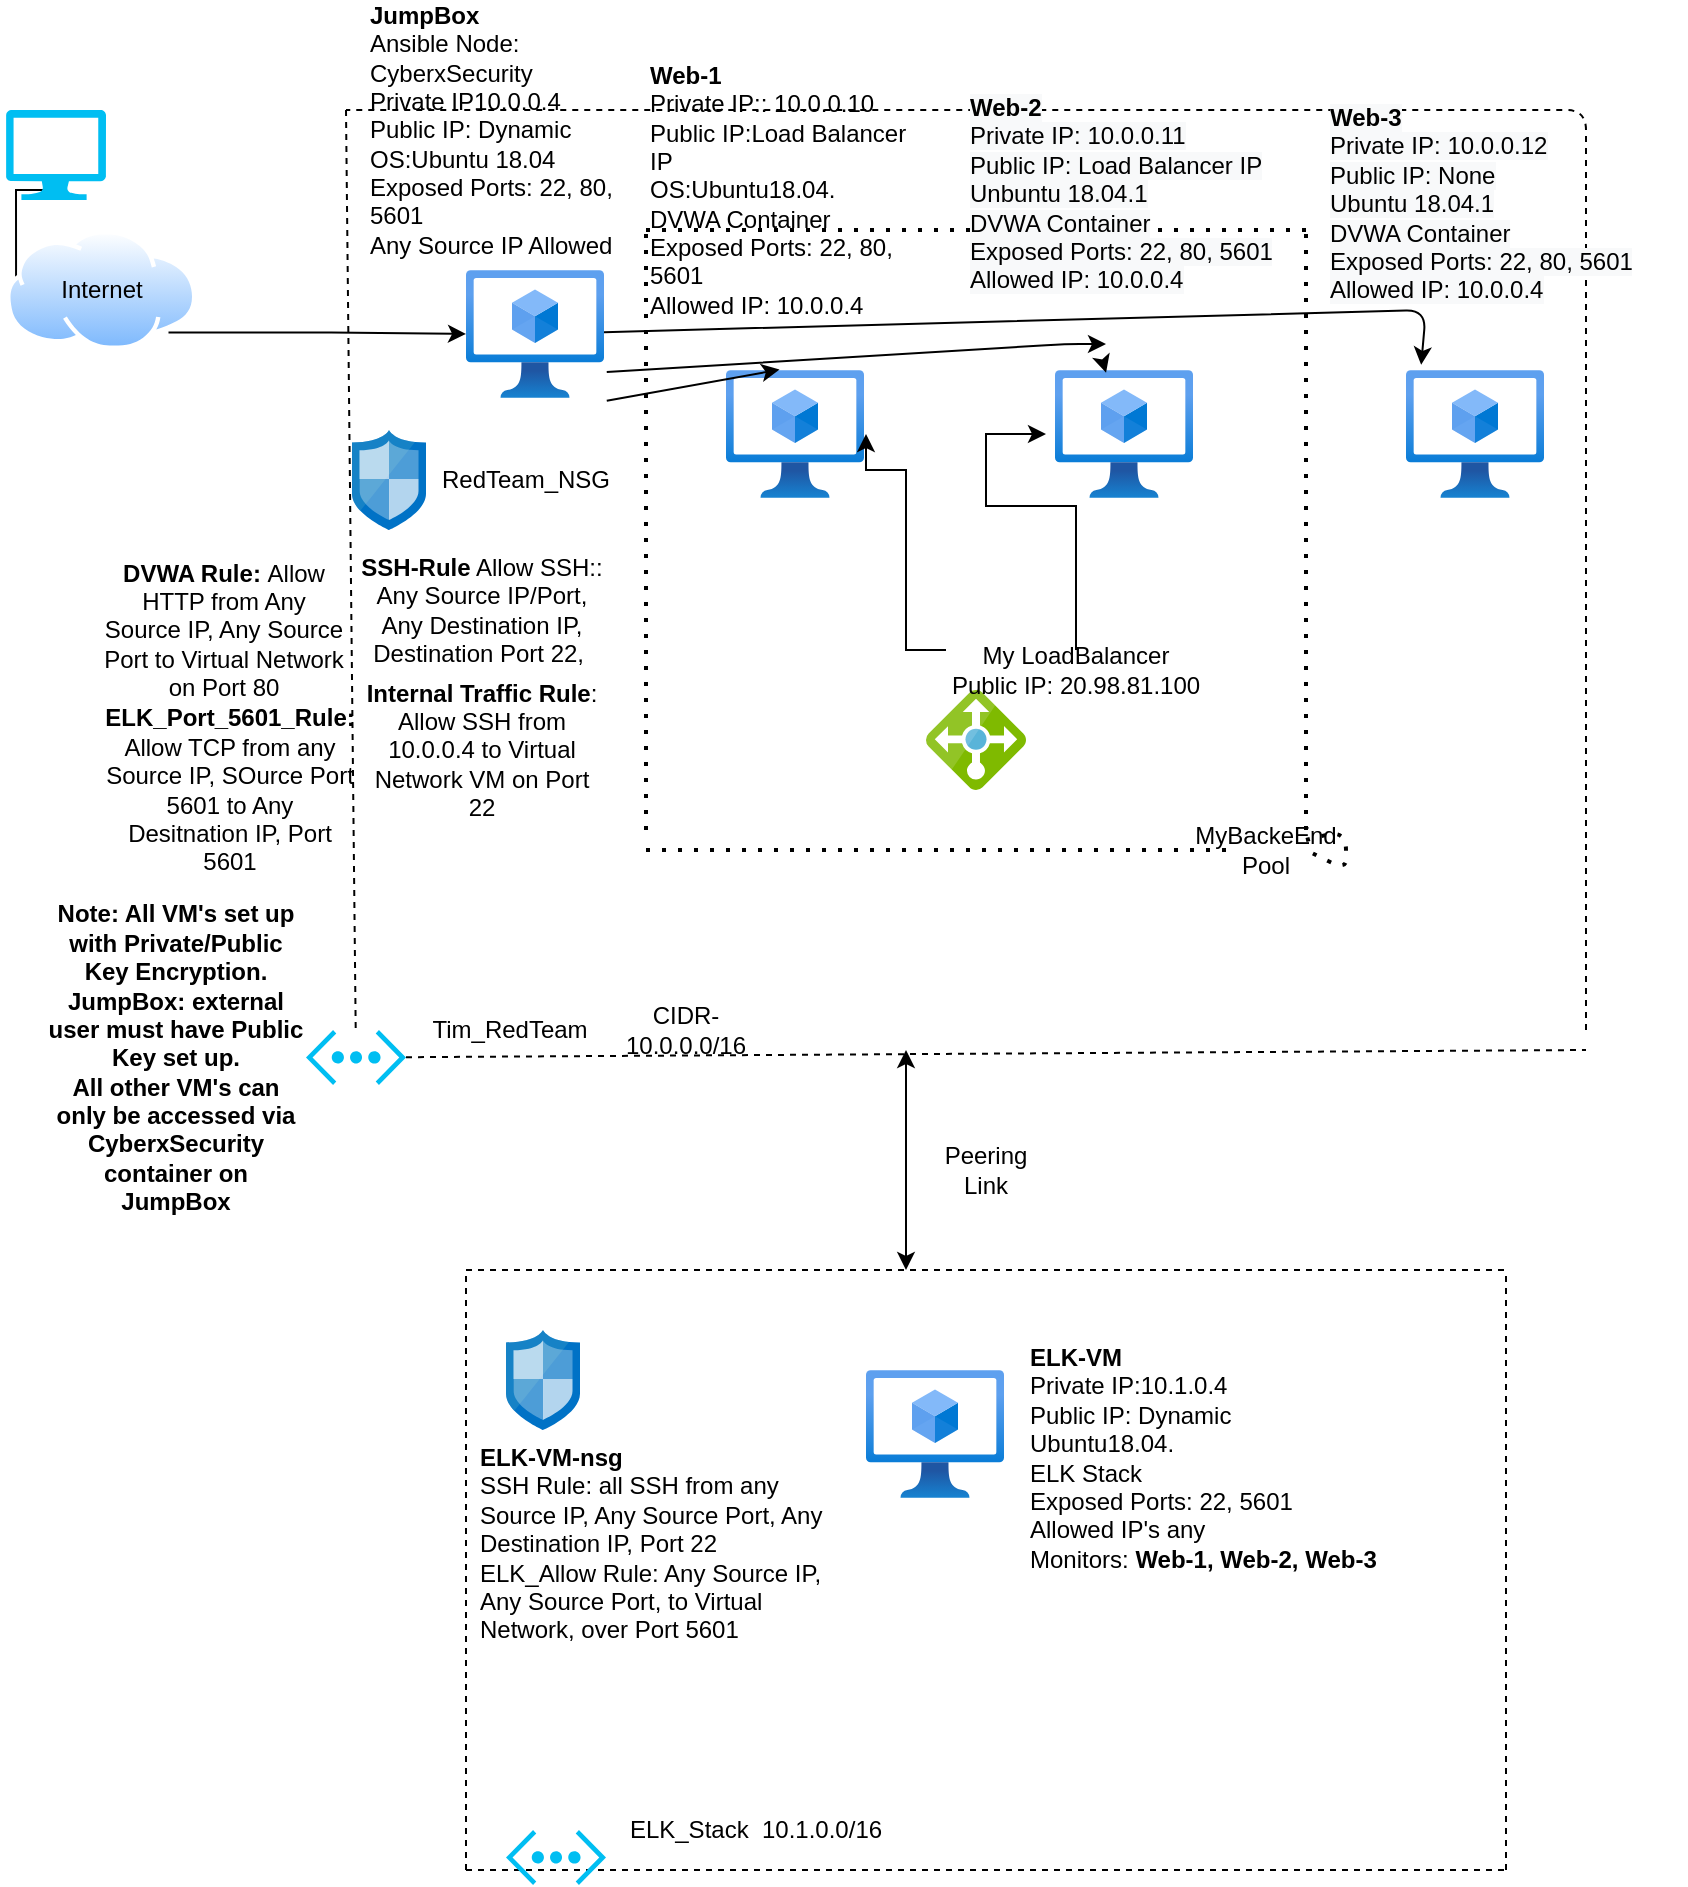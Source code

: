 <mxfile version="14.6.13" type="device"><diagram id="ABslnEla_rVPTK9Fve5z" name="Page-1"><mxGraphModel dx="1024" dy="1692" grid="1" gridSize="10" guides="1" tooltips="1" connect="1" arrows="1" fold="1" page="1" pageScale="1" pageWidth="850" pageHeight="1100" math="0" shadow="0"><root><mxCell id="0"/><mxCell id="1" parent="0"/><mxCell id="-Pu34jfXkdKHlx2rEHyX-1" value="" style="aspect=fixed;html=1;points=[];align=center;image;fontSize=12;image=img/lib/mscae/Load_Balancer_feature.svg;" parent="1" vertex="1"><mxGeometry x="470" y="330" width="50" height="50" as="geometry"/></mxCell><mxCell id="-Pu34jfXkdKHlx2rEHyX-3" value="" style="aspect=fixed;html=1;points=[];align=center;image;fontSize=12;image=img/lib/azure2/compute/Virtual_Machines_Classic.svg;" parent="1" vertex="1"><mxGeometry x="370" y="170" width="69" height="64" as="geometry"/></mxCell><mxCell id="-Pu34jfXkdKHlx2rEHyX-4" value="" style="aspect=fixed;html=1;points=[];align=center;image;fontSize=12;image=img/lib/azure2/compute/Virtual_Machines_Classic.svg;" parent="1" vertex="1"><mxGeometry x="240" y="120" width="69" height="64" as="geometry"/></mxCell><mxCell id="-Pu34jfXkdKHlx2rEHyX-5" value="" style="aspect=fixed;html=1;points=[];align=center;image;fontSize=12;image=img/lib/azure2/compute/Virtual_Machines_Classic.svg;" parent="1" vertex="1"><mxGeometry x="710" y="170" width="69" height="64" as="geometry"/></mxCell><mxCell id="-Pu34jfXkdKHlx2rEHyX-9" style="edgeStyle=orthogonalEdgeStyle;rounded=0;orthogonalLoop=1;jettySize=auto;html=1;exitX=0;exitY=0.75;exitDx=0;exitDy=0;entryX=0.5;entryY=1;entryDx=0;entryDy=0;entryPerimeter=0;" parent="1" source="-Pu34jfXkdKHlx2rEHyX-6" target="-Pu34jfXkdKHlx2rEHyX-7" edge="1"><mxGeometry relative="1" as="geometry"/></mxCell><mxCell id="-Pu34jfXkdKHlx2rEHyX-32" style="edgeStyle=orthogonalEdgeStyle;rounded=0;orthogonalLoop=1;jettySize=auto;html=1;exitX=1;exitY=1;exitDx=0;exitDy=0;" parent="1" source="-Pu34jfXkdKHlx2rEHyX-6" target="-Pu34jfXkdKHlx2rEHyX-4" edge="1"><mxGeometry relative="1" as="geometry"/></mxCell><mxCell id="-Pu34jfXkdKHlx2rEHyX-6" value="" style="aspect=fixed;perimeter=ellipsePerimeter;html=1;align=center;shadow=0;dashed=0;spacingTop=3;image;image=img/lib/active_directory/internet_cloud.svg;" parent="1" vertex="1"><mxGeometry x="10" y="100" width="95.24" height="60" as="geometry"/></mxCell><mxCell id="-Pu34jfXkdKHlx2rEHyX-7" value="" style="verticalLabelPosition=bottom;html=1;verticalAlign=top;align=center;strokeColor=none;fillColor=#00BEF2;shape=mxgraph.azure.computer;pointerEvents=1;" parent="1" vertex="1"><mxGeometry x="10" y="40" width="50" height="45" as="geometry"/></mxCell><mxCell id="-Pu34jfXkdKHlx2rEHyX-8" value="" style="aspect=fixed;html=1;points=[];align=center;image;fontSize=12;image=img/lib/azure2/compute/Virtual_Machines_Classic.svg;" parent="1" vertex="1"><mxGeometry x="534.5" y="170" width="69" height="64" as="geometry"/></mxCell><mxCell id="-Pu34jfXkdKHlx2rEHyX-12" value="" style="endArrow=none;dashed=1;html=1;startArrow=none;" parent="1" source="-Pu34jfXkdKHlx2rEHyX-15" edge="1"><mxGeometry width="50" height="50" relative="1" as="geometry"><mxPoint x="250" y="320" as="sourcePoint"/><mxPoint x="800" y="510" as="targetPoint"/></mxGeometry></mxCell><mxCell id="-Pu34jfXkdKHlx2rEHyX-15" value="" style="verticalLabelPosition=bottom;html=1;verticalAlign=top;align=center;strokeColor=none;fillColor=#00BEF2;shape=mxgraph.azure.virtual_network;pointerEvents=1;" parent="1" vertex="1"><mxGeometry x="160" y="500" width="50" height="27.5" as="geometry"/></mxCell><mxCell id="-Pu34jfXkdKHlx2rEHyX-16" value="" style="endArrow=none;dashed=1;html=1;" parent="1" target="-Pu34jfXkdKHlx2rEHyX-15" edge="1"><mxGeometry width="50" height="50" relative="1" as="geometry"><mxPoint x="180" y="40" as="sourcePoint"/><mxPoint x="800" y="320" as="targetPoint"/></mxGeometry></mxCell><mxCell id="-Pu34jfXkdKHlx2rEHyX-17" value="Tim_RedTeam" style="text;html=1;strokeColor=none;fillColor=none;align=center;verticalAlign=middle;whiteSpace=wrap;rounded=0;" parent="1" vertex="1"><mxGeometry x="226.5" y="490" width="70" height="20" as="geometry"/></mxCell><mxCell id="-Pu34jfXkdKHlx2rEHyX-28" style="edgeStyle=orthogonalEdgeStyle;rounded=0;orthogonalLoop=1;jettySize=auto;html=1;exitX=0.5;exitY=0;exitDx=0;exitDy=0;" parent="1" source="-Pu34jfXkdKHlx2rEHyX-21" edge="1"><mxGeometry relative="1" as="geometry"><mxPoint x="530" y="202" as="targetPoint"/><Array as="points"><mxPoint x="500" y="238"/></Array></mxGeometry></mxCell><mxCell id="-Pu34jfXkdKHlx2rEHyX-30" style="edgeStyle=orthogonalEdgeStyle;rounded=0;orthogonalLoop=1;jettySize=auto;html=1;exitX=0;exitY=0;exitDx=0;exitDy=0;" parent="1" source="-Pu34jfXkdKHlx2rEHyX-21" edge="1"><mxGeometry relative="1" as="geometry"><mxPoint x="440" y="202" as="targetPoint"/><Array as="points"><mxPoint x="460" y="310"/><mxPoint x="460" y="220"/><mxPoint x="440" y="220"/></Array></mxGeometry></mxCell><mxCell id="-Pu34jfXkdKHlx2rEHyX-21" value="My LoadBalancer&lt;br&gt;Public IP: 20.98.81.100" style="text;html=1;strokeColor=none;fillColor=none;align=center;verticalAlign=middle;whiteSpace=wrap;rounded=0;" parent="1" vertex="1"><mxGeometry x="480" y="310" width="130" height="20" as="geometry"/></mxCell><mxCell id="-Pu34jfXkdKHlx2rEHyX-24" value="RedTeam_NSG" style="text;html=1;strokeColor=none;fillColor=none;align=center;verticalAlign=middle;whiteSpace=wrap;rounded=0;" parent="1" vertex="1"><mxGeometry x="250" y="215" width="40" height="20" as="geometry"/></mxCell><mxCell id="-Pu34jfXkdKHlx2rEHyX-2" value="" style="aspect=fixed;html=1;points=[];align=center;image;fontSize=12;image=img/lib/mscae/Network_Security_Groups_Classic.svg;" parent="1" vertex="1"><mxGeometry x="183" y="200" width="37" height="50" as="geometry"/></mxCell><mxCell id="-Pu34jfXkdKHlx2rEHyX-31" value="Internet" style="text;html=1;strokeColor=none;fillColor=none;align=center;verticalAlign=middle;whiteSpace=wrap;rounded=0;" parent="1" vertex="1"><mxGeometry x="37.62" y="120" width="40" height="20" as="geometry"/></mxCell><mxCell id="-Pu34jfXkdKHlx2rEHyX-37" value="" style="endArrow=none;dashed=1;html=1;" parent="1" edge="1"><mxGeometry width="50" height="50" relative="1" as="geometry"><mxPoint x="800" y="500" as="sourcePoint"/><mxPoint x="180" y="40" as="targetPoint"/><Array as="points"><mxPoint x="800" y="40"/></Array></mxGeometry></mxCell><mxCell id="-Pu34jfXkdKHlx2rEHyX-38" value="" style="endArrow=none;dashed=1;html=1;dashPattern=1 3;strokeWidth=2;" parent="1" edge="1"><mxGeometry width="50" height="50" relative="1" as="geometry"><mxPoint x="330" y="400" as="sourcePoint"/><mxPoint x="330" y="100" as="targetPoint"/></mxGeometry></mxCell><mxCell id="-Pu34jfXkdKHlx2rEHyX-39" value="" style="endArrow=none;dashed=1;html=1;dashPattern=1 3;strokeWidth=2;" parent="1" edge="1"><mxGeometry width="50" height="50" relative="1" as="geometry"><mxPoint x="330" y="100" as="sourcePoint"/><mxPoint x="660" y="100" as="targetPoint"/></mxGeometry></mxCell><mxCell id="-Pu34jfXkdKHlx2rEHyX-40" value="" style="endArrow=none;dashed=1;html=1;dashPattern=1 3;strokeWidth=2;startArrow=none;entryX=1;entryY=0.5;entryDx=0;entryDy=0;" parent="1" source="-Pu34jfXkdKHlx2rEHyX-42" target="-Pu34jfXkdKHlx2rEHyX-42" edge="1"><mxGeometry width="50" height="50" relative="1" as="geometry"><mxPoint x="420" y="410" as="sourcePoint"/><mxPoint x="720" y="410" as="targetPoint"/></mxGeometry></mxCell><mxCell id="-Pu34jfXkdKHlx2rEHyX-41" value="" style="endArrow=none;dashed=1;html=1;dashPattern=1 3;strokeWidth=2;exitX=1;exitY=0;exitDx=0;exitDy=0;" parent="1" source="-Pu34jfXkdKHlx2rEHyX-42" edge="1"><mxGeometry width="50" height="50" relative="1" as="geometry"><mxPoint x="720" y="410" as="sourcePoint"/><mxPoint x="660" y="100" as="targetPoint"/></mxGeometry></mxCell><mxCell id="-Pu34jfXkdKHlx2rEHyX-42" value="MyBackeEnd Pool" style="text;html=1;strokeColor=none;fillColor=none;align=center;verticalAlign=middle;whiteSpace=wrap;rounded=0;" parent="1" vertex="1"><mxGeometry x="620" y="400" width="40" height="20" as="geometry"/></mxCell><mxCell id="-Pu34jfXkdKHlx2rEHyX-43" value="" style="endArrow=none;dashed=1;html=1;dashPattern=1 3;strokeWidth=2;" parent="1" target="-Pu34jfXkdKHlx2rEHyX-42" edge="1"><mxGeometry width="50" height="50" relative="1" as="geometry"><mxPoint x="330" y="410" as="sourcePoint"/><mxPoint x="720" y="410" as="targetPoint"/></mxGeometry></mxCell><mxCell id="-Pu34jfXkdKHlx2rEHyX-50" value="CIDR-10.0.0.0/16" style="text;html=1;strokeColor=none;fillColor=none;align=center;verticalAlign=middle;whiteSpace=wrap;rounded=0;" parent="1" vertex="1"><mxGeometry x="330" y="490" width="40" height="20" as="geometry"/></mxCell><mxCell id="oweNWRYWOjEYrx567K3q-1" value="" style="endArrow=classic;html=1;exitX=1.02;exitY=1.022;exitDx=0;exitDy=0;exitPerimeter=0;entryX=0.388;entryY=-0.003;entryDx=0;entryDy=0;entryPerimeter=0;" edge="1" parent="1" source="-Pu34jfXkdKHlx2rEHyX-4" target="-Pu34jfXkdKHlx2rEHyX-3"><mxGeometry width="50" height="50" relative="1" as="geometry"><mxPoint x="400" y="260" as="sourcePoint"/><mxPoint x="390" y="160" as="targetPoint"/><Array as="points"/></mxGeometry></mxCell><mxCell id="oweNWRYWOjEYrx567K3q-3" value="" style="endArrow=classic;html=1;exitX=1.02;exitY=0.797;exitDx=0;exitDy=0;exitPerimeter=0;" edge="1" parent="1" source="-Pu34jfXkdKHlx2rEHyX-4"><mxGeometry width="50" height="50" relative="1" as="geometry"><mxPoint x="310" y="130" as="sourcePoint"/><mxPoint x="560" y="157" as="targetPoint"/><Array as="points"><mxPoint x="540" y="157"/></Array></mxGeometry></mxCell><mxCell id="oweNWRYWOjEYrx567K3q-4" style="edgeStyle=none;rounded=0;orthogonalLoop=1;jettySize=auto;html=1;entryX=0.37;entryY=0.022;entryDx=0;entryDy=0;entryPerimeter=0;" edge="1" parent="1" source="-Pu34jfXkdKHlx2rEHyX-8" target="-Pu34jfXkdKHlx2rEHyX-8"><mxGeometry relative="1" as="geometry"/></mxCell><mxCell id="oweNWRYWOjEYrx567K3q-5" value="" style="endArrow=classic;html=1;entryX=0.11;entryY=-0.041;entryDx=0;entryDy=0;entryPerimeter=0;" edge="1" parent="1" source="-Pu34jfXkdKHlx2rEHyX-4" target="-Pu34jfXkdKHlx2rEHyX-5"><mxGeometry width="50" height="50" relative="1" as="geometry"><mxPoint x="400" y="260" as="sourcePoint"/><mxPoint x="450" y="210" as="targetPoint"/><Array as="points"><mxPoint x="720" y="140"/></Array></mxGeometry></mxCell><mxCell id="oweNWRYWOjEYrx567K3q-8" value="&lt;b&gt;SSH-Rule&lt;/b&gt; Allow SSH:: Any Source IP/Port, Any Destination IP, Destination Port 22,&amp;nbsp;" style="text;html=1;strokeColor=none;fillColor=none;align=center;verticalAlign=middle;whiteSpace=wrap;rounded=0;" vertex="1" parent="1"><mxGeometry x="185.5" y="280" width="123.5" height="20" as="geometry"/></mxCell><mxCell id="oweNWRYWOjEYrx567K3q-10" value="&lt;b&gt;Internal Traffic Rule&lt;/b&gt;: Allow SSH from 10.0.0.4 to Virtual Network VM on Port 22" style="text;html=1;strokeColor=none;fillColor=none;align=center;verticalAlign=middle;whiteSpace=wrap;rounded=0;" vertex="1" parent="1"><mxGeometry x="185.5" y="350" width="123.5" height="20" as="geometry"/></mxCell><mxCell id="oweNWRYWOjEYrx567K3q-13" value="&lt;b&gt;DVWA Rule:&lt;/b&gt;&amp;nbsp;Allow HTTP from Any Source IP, Any Source Port to Virtual Network on Port 80" style="text;html=1;strokeColor=none;fillColor=none;align=center;verticalAlign=middle;whiteSpace=wrap;rounded=0;" vertex="1" parent="1"><mxGeometry x="56.5" y="290" width="123.5" height="20" as="geometry"/></mxCell><mxCell id="oweNWRYWOjEYrx567K3q-14" value="&lt;b&gt;ELK_Port_5601_Rule:&lt;br&gt;&lt;/b&gt;Allow TCP from any Source IP, SOurce Port 5601 to Any Desitnation IP, Port 5601" style="text;html=1;strokeColor=none;fillColor=none;align=center;verticalAlign=middle;whiteSpace=wrap;rounded=0;" vertex="1" parent="1"><mxGeometry x="59.5" y="370" width="123.5" height="20" as="geometry"/></mxCell><mxCell id="oweNWRYWOjEYrx567K3q-15" value="&lt;b&gt;JumpBox&lt;/b&gt;&lt;br&gt;Ansible Node: CyberxSecurity&lt;br&gt;Private IP10.0.0.4&lt;br&gt;Public IP: Dynamic&lt;br&gt;OS:Ubuntu 18.04&lt;br&gt;Exposed Ports: 22, 80, 5601&lt;br&gt;Any Source IP Allowed" style="text;html=1;strokeColor=none;fillColor=none;align=left;verticalAlign=middle;whiteSpace=wrap;rounded=0;" vertex="1" parent="1"><mxGeometry x="190" y="40" width="123.5" height="20" as="geometry"/></mxCell><mxCell id="oweNWRYWOjEYrx567K3q-16" value="&lt;b&gt;Web-1&lt;/b&gt;&lt;br&gt;Private IP:: 10.0.0.10&lt;br&gt;Public IP:Load Balancer IP&amp;nbsp;&lt;br&gt;OS:Ubuntu18.04.&lt;br&gt;DVWA Container&lt;br&gt;Exposed Ports: 22, 80, 5601&lt;br&gt;Allowed IP: 10.0.0.4" style="text;html=1;strokeColor=none;fillColor=none;align=left;verticalAlign=middle;whiteSpace=wrap;rounded=0;" vertex="1" parent="1"><mxGeometry x="330" y="60" width="140" height="40" as="geometry"/></mxCell><mxCell id="oweNWRYWOjEYrx567K3q-17" value="&lt;span style=&quot;color: rgb(0 , 0 , 0) ; font-family: &amp;#34;helvetica&amp;#34; ; font-size: 12px ; font-style: normal ; letter-spacing: normal ; text-align: center ; text-indent: 0px ; text-transform: none ; word-spacing: 0px ; background-color: rgb(248 , 249 , 250) ; display: inline ; float: none&quot;&gt;&lt;b&gt;Web-2&lt;/b&gt;&lt;/span&gt;&lt;br style=&quot;color: rgb(0 , 0 , 0) ; font-family: &amp;#34;helvetica&amp;#34; ; font-size: 12px ; font-style: normal ; font-weight: 400 ; letter-spacing: normal ; text-align: center ; text-indent: 0px ; text-transform: none ; word-spacing: 0px ; background-color: rgb(248 , 249 , 250)&quot;&gt;&lt;span style=&quot;color: rgb(0 , 0 , 0) ; font-family: &amp;#34;helvetica&amp;#34; ; font-size: 12px ; font-style: normal ; font-weight: 400 ; letter-spacing: normal ; text-align: center ; text-indent: 0px ; text-transform: none ; word-spacing: 0px ; background-color: rgb(248 , 249 , 250) ; display: inline ; float: none&quot;&gt;Private IP: 10.0.0.11&lt;/span&gt;&lt;br style=&quot;color: rgb(0 , 0 , 0) ; font-family: &amp;#34;helvetica&amp;#34; ; font-size: 12px ; font-style: normal ; font-weight: 400 ; letter-spacing: normal ; text-align: center ; text-indent: 0px ; text-transform: none ; word-spacing: 0px ; background-color: rgb(248 , 249 , 250)&quot;&gt;&lt;span style=&quot;color: rgb(0 , 0 , 0) ; font-family: &amp;#34;helvetica&amp;#34; ; font-size: 12px ; font-style: normal ; font-weight: 400 ; letter-spacing: normal ; text-align: center ; text-indent: 0px ; text-transform: none ; word-spacing: 0px ; background-color: rgb(248 , 249 , 250) ; display: inline ; float: none&quot;&gt;Public IP: Load Balancer IP&lt;/span&gt;&lt;br style=&quot;color: rgb(0 , 0 , 0) ; font-family: &amp;#34;helvetica&amp;#34; ; font-size: 12px ; font-style: normal ; font-weight: 400 ; letter-spacing: normal ; text-align: center ; text-indent: 0px ; text-transform: none ; word-spacing: 0px ; background-color: rgb(248 , 249 , 250)&quot;&gt;&lt;span style=&quot;color: rgb(0 , 0 , 0) ; font-family: &amp;#34;helvetica&amp;#34; ; font-size: 12px ; font-style: normal ; font-weight: 400 ; letter-spacing: normal ; text-align: center ; text-indent: 0px ; text-transform: none ; word-spacing: 0px ; background-color: rgb(248 , 249 , 250) ; display: inline ; float: none&quot;&gt;Unbuntu 18.04.1&lt;/span&gt;&lt;br style=&quot;color: rgb(0 , 0 , 0) ; font-family: &amp;#34;helvetica&amp;#34; ; font-size: 12px ; font-style: normal ; font-weight: 400 ; letter-spacing: normal ; text-align: center ; text-indent: 0px ; text-transform: none ; word-spacing: 0px ; background-color: rgb(248 , 249 , 250)&quot;&gt;&lt;span style=&quot;color: rgb(0 , 0 , 0) ; font-family: &amp;#34;helvetica&amp;#34; ; font-size: 12px ; font-style: normal ; font-weight: 400 ; letter-spacing: normal ; text-align: center ; text-indent: 0px ; text-transform: none ; word-spacing: 0px ; background-color: rgb(248 , 249 , 250) ; display: inline ; float: none&quot;&gt;DVWA Container&lt;/span&gt;&lt;br style=&quot;color: rgb(0 , 0 , 0) ; font-family: &amp;#34;helvetica&amp;#34; ; font-size: 12px ; font-style: normal ; font-weight: 400 ; letter-spacing: normal ; text-align: center ; text-indent: 0px ; text-transform: none ; word-spacing: 0px ; background-color: rgb(248 , 249 , 250)&quot;&gt;&lt;span style=&quot;color: rgb(0 , 0 , 0) ; font-family: &amp;#34;helvetica&amp;#34; ; font-size: 12px ; font-style: normal ; font-weight: 400 ; letter-spacing: normal ; text-align: center ; text-indent: 0px ; text-transform: none ; word-spacing: 0px ; background-color: rgb(248 , 249 , 250) ; display: inline ; float: none&quot;&gt;Exposed Ports: 22, 80, 5601&lt;br&gt;Allowed IP: 10.0.0.4&lt;br&gt;&lt;/span&gt;" style="text;whiteSpace=wrap;html=1;" vertex="1" parent="1"><mxGeometry x="490" y="25" width="180" height="100" as="geometry"/></mxCell><mxCell id="oweNWRYWOjEYrx567K3q-18" value="&lt;span style=&quot;color: rgb(0 , 0 , 0) ; font-family: &amp;#34;helvetica&amp;#34; ; font-size: 12px ; font-style: normal ; letter-spacing: normal ; text-align: center ; text-indent: 0px ; text-transform: none ; word-spacing: 0px ; background-color: rgb(248 , 249 , 250) ; display: inline ; float: none&quot;&gt;&lt;b&gt;Web-3&lt;/b&gt;&lt;/span&gt;&lt;br style=&quot;color: rgb(0 , 0 , 0) ; font-family: &amp;#34;helvetica&amp;#34; ; font-size: 12px ; font-style: normal ; font-weight: 400 ; letter-spacing: normal ; text-align: center ; text-indent: 0px ; text-transform: none ; word-spacing: 0px ; background-color: rgb(248 , 249 , 250)&quot;&gt;&lt;span style=&quot;color: rgb(0 , 0 , 0) ; font-family: &amp;#34;helvetica&amp;#34; ; font-size: 12px ; font-style: normal ; font-weight: 400 ; letter-spacing: normal ; text-align: center ; text-indent: 0px ; text-transform: none ; word-spacing: 0px ; background-color: rgb(248 , 249 , 250) ; display: inline ; float: none&quot;&gt;Private IP: 10.0.0.12&lt;/span&gt;&lt;br style=&quot;color: rgb(0 , 0 , 0) ; font-family: &amp;#34;helvetica&amp;#34; ; font-size: 12px ; font-style: normal ; font-weight: 400 ; letter-spacing: normal ; text-align: center ; text-indent: 0px ; text-transform: none ; word-spacing: 0px ; background-color: rgb(248 , 249 , 250)&quot;&gt;&lt;span style=&quot;color: rgb(0 , 0 , 0) ; font-family: &amp;#34;helvetica&amp;#34; ; font-size: 12px ; font-style: normal ; font-weight: 400 ; letter-spacing: normal ; text-align: center ; text-indent: 0px ; text-transform: none ; word-spacing: 0px ; background-color: rgb(248 , 249 , 250) ; display: inline ; float: none&quot;&gt;Public IP: None&lt;/span&gt;&lt;br style=&quot;color: rgb(0 , 0 , 0) ; font-family: &amp;#34;helvetica&amp;#34; ; font-size: 12px ; font-style: normal ; font-weight: 400 ; letter-spacing: normal ; text-align: center ; text-indent: 0px ; text-transform: none ; word-spacing: 0px ; background-color: rgb(248 , 249 , 250)&quot;&gt;&lt;span style=&quot;color: rgb(0 , 0 , 0) ; font-family: &amp;#34;helvetica&amp;#34; ; font-size: 12px ; font-style: normal ; font-weight: 400 ; letter-spacing: normal ; text-align: center ; text-indent: 0px ; text-transform: none ; word-spacing: 0px ; background-color: rgb(248 , 249 , 250) ; display: inline ; float: none&quot;&gt;Ubuntu 18.04.1&lt;/span&gt;&lt;br style=&quot;color: rgb(0 , 0 , 0) ; font-family: &amp;#34;helvetica&amp;#34; ; font-size: 12px ; font-style: normal ; font-weight: 400 ; letter-spacing: normal ; text-align: center ; text-indent: 0px ; text-transform: none ; word-spacing: 0px ; background-color: rgb(248 , 249 , 250)&quot;&gt;&lt;span style=&quot;color: rgb(0 , 0 , 0) ; font-family: &amp;#34;helvetica&amp;#34; ; font-size: 12px ; font-style: normal ; font-weight: 400 ; letter-spacing: normal ; text-align: center ; text-indent: 0px ; text-transform: none ; word-spacing: 0px ; background-color: rgb(248 , 249 , 250) ; display: inline ; float: none&quot;&gt;DVWA Container&lt;/span&gt;&lt;br style=&quot;color: rgb(0 , 0 , 0) ; font-family: &amp;#34;helvetica&amp;#34; ; font-size: 12px ; font-style: normal ; font-weight: 400 ; letter-spacing: normal ; text-align: center ; text-indent: 0px ; text-transform: none ; word-spacing: 0px ; background-color: rgb(248 , 249 , 250)&quot;&gt;&lt;span style=&quot;color: rgb(0 , 0 , 0) ; font-family: &amp;#34;helvetica&amp;#34; ; font-size: 12px ; font-style: normal ; font-weight: 400 ; letter-spacing: normal ; text-align: center ; text-indent: 0px ; text-transform: none ; word-spacing: 0px ; background-color: rgb(248 , 249 , 250) ; display: inline ; float: none&quot;&gt;Exposed Ports: 22, 80, 5601&lt;br&gt;Allowed IP: 10.0.0.4&lt;br&gt;&lt;/span&gt;" style="text;whiteSpace=wrap;html=1;" vertex="1" parent="1"><mxGeometry x="670" y="30" width="180" height="100" as="geometry"/></mxCell><mxCell id="oweNWRYWOjEYrx567K3q-21" value="" style="endArrow=none;dashed=1;html=1;" edge="1" parent="1"><mxGeometry width="50" height="50" relative="1" as="geometry"><mxPoint x="240" y="920" as="sourcePoint"/><mxPoint x="240" y="620" as="targetPoint"/></mxGeometry></mxCell><mxCell id="oweNWRYWOjEYrx567K3q-22" value="" style="endArrow=none;dashed=1;html=1;" edge="1" parent="1"><mxGeometry width="50" height="50" relative="1" as="geometry"><mxPoint x="240" y="620" as="sourcePoint"/><mxPoint x="760" y="620" as="targetPoint"/></mxGeometry></mxCell><mxCell id="oweNWRYWOjEYrx567K3q-23" value="" style="endArrow=none;dashed=1;html=1;" edge="1" parent="1"><mxGeometry width="50" height="50" relative="1" as="geometry"><mxPoint x="240" y="920" as="sourcePoint"/><mxPoint x="760" y="920" as="targetPoint"/></mxGeometry></mxCell><mxCell id="oweNWRYWOjEYrx567K3q-24" value="" style="endArrow=none;dashed=1;html=1;" edge="1" parent="1"><mxGeometry width="50" height="50" relative="1" as="geometry"><mxPoint x="760" y="920" as="sourcePoint"/><mxPoint x="760" y="620" as="targetPoint"/></mxGeometry></mxCell><mxCell id="oweNWRYWOjEYrx567K3q-25" value="" style="aspect=fixed;html=1;points=[];align=center;image;fontSize=12;image=img/lib/mscae/Network_Security_Groups_Classic.svg;" vertex="1" parent="1"><mxGeometry x="260" y="650" width="37" height="50" as="geometry"/></mxCell><mxCell id="oweNWRYWOjEYrx567K3q-26" value="" style="aspect=fixed;html=1;points=[];align=center;image;fontSize=12;image=img/lib/azure2/compute/Virtual_Machines_Classic.svg;" vertex="1" parent="1"><mxGeometry x="440" y="670" width="69" height="64" as="geometry"/></mxCell><mxCell id="oweNWRYWOjEYrx567K3q-27" value="" style="endArrow=classic;startArrow=classic;html=1;" edge="1" parent="1"><mxGeometry width="50" height="50" relative="1" as="geometry"><mxPoint x="460" y="620" as="sourcePoint"/><mxPoint x="460" y="510" as="targetPoint"/></mxGeometry></mxCell><mxCell id="oweNWRYWOjEYrx567K3q-28" value="Peering Link" style="text;html=1;strokeColor=none;fillColor=none;align=center;verticalAlign=middle;whiteSpace=wrap;rounded=0;" vertex="1" parent="1"><mxGeometry x="470" y="550" width="60" height="40" as="geometry"/></mxCell><mxCell id="oweNWRYWOjEYrx567K3q-30" value="&lt;b&gt;ELK-VM&lt;/b&gt;&lt;br&gt;Private IP:10.1.0.4&lt;br&gt;Public IP: Dynamic&lt;br&gt;Ubuntu18.04.&lt;br&gt;ELK Stack&lt;br&gt;Exposed Ports: 22, 5601&lt;br&gt;Allowed IP's any&lt;br&gt;Monitors: &lt;b&gt;Web-1, Web-2, Web-3&lt;/b&gt;" style="text;whiteSpace=wrap;html=1;" vertex="1" parent="1"><mxGeometry x="520" y="650" width="180" height="100" as="geometry"/></mxCell><mxCell id="oweNWRYWOjEYrx567K3q-32" value="&lt;b&gt;ELK-VM-nsg&lt;/b&gt;&lt;br&gt;SSH Rule: all SSH from any Source IP, Any Source Port, Any Destination IP, Port 22&lt;br&gt;ELK_Allow Rule: Any Source IP, Any Source Port, to Virtual Network, over Port 5601" style="text;whiteSpace=wrap;html=1;" vertex="1" parent="1"><mxGeometry x="245" y="700" width="180" height="100" as="geometry"/></mxCell><mxCell id="oweNWRYWOjEYrx567K3q-33" value="" style="verticalLabelPosition=bottom;html=1;verticalAlign=top;align=center;strokeColor=none;fillColor=#00BEF2;shape=mxgraph.azure.virtual_network;pointerEvents=1;" vertex="1" parent="1"><mxGeometry x="260" y="900" width="50" height="27.5" as="geometry"/></mxCell><mxCell id="oweNWRYWOjEYrx567K3q-34" value="ELK_Stack&amp;nbsp; 10.1.0.0/16" style="text;html=1;strokeColor=none;fillColor=none;align=center;verticalAlign=middle;whiteSpace=wrap;rounded=0;" vertex="1" parent="1"><mxGeometry x="320" y="890" width="130" height="20" as="geometry"/></mxCell><mxCell id="oweNWRYWOjEYrx567K3q-36" value="Note: All VM's set up with Private/Public Key Encryption.&lt;br&gt;JumpBox: external user must have Public Key set up.&lt;br&gt;All other VM's can only be accessed via CyberxSecurity container on JumpBox" style="text;html=1;strokeColor=none;fillColor=none;align=center;verticalAlign=middle;whiteSpace=wrap;rounded=0;fontStyle=1" vertex="1" parent="1"><mxGeometry x="30" y="503.75" width="130" height="20" as="geometry"/></mxCell></root></mxGraphModel></diagram></mxfile>